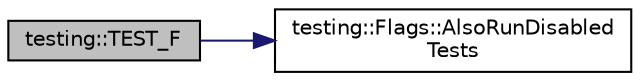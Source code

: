digraph "testing::TEST_F"
{
  edge [fontname="Helvetica",fontsize="10",labelfontname="Helvetica",labelfontsize="10"];
  node [fontname="Helvetica",fontsize="10",shape=record];
  rankdir="LR";
  Node1703 [label="testing::TEST_F",height=0.2,width=0.4,color="black", fillcolor="grey75", style="filled", fontcolor="black"];
  Node1703 -> Node1704 [color="midnightblue",fontsize="10",style="solid",fontname="Helvetica"];
  Node1704 [label="testing::Flags::AlsoRunDisabled\lTests",height=0.2,width=0.4,color="black", fillcolor="white", style="filled",URL="$da/d96/structtesting_1_1_flags.html#a8bee2b5f94d8248b6791d6b005db146f"];
}
